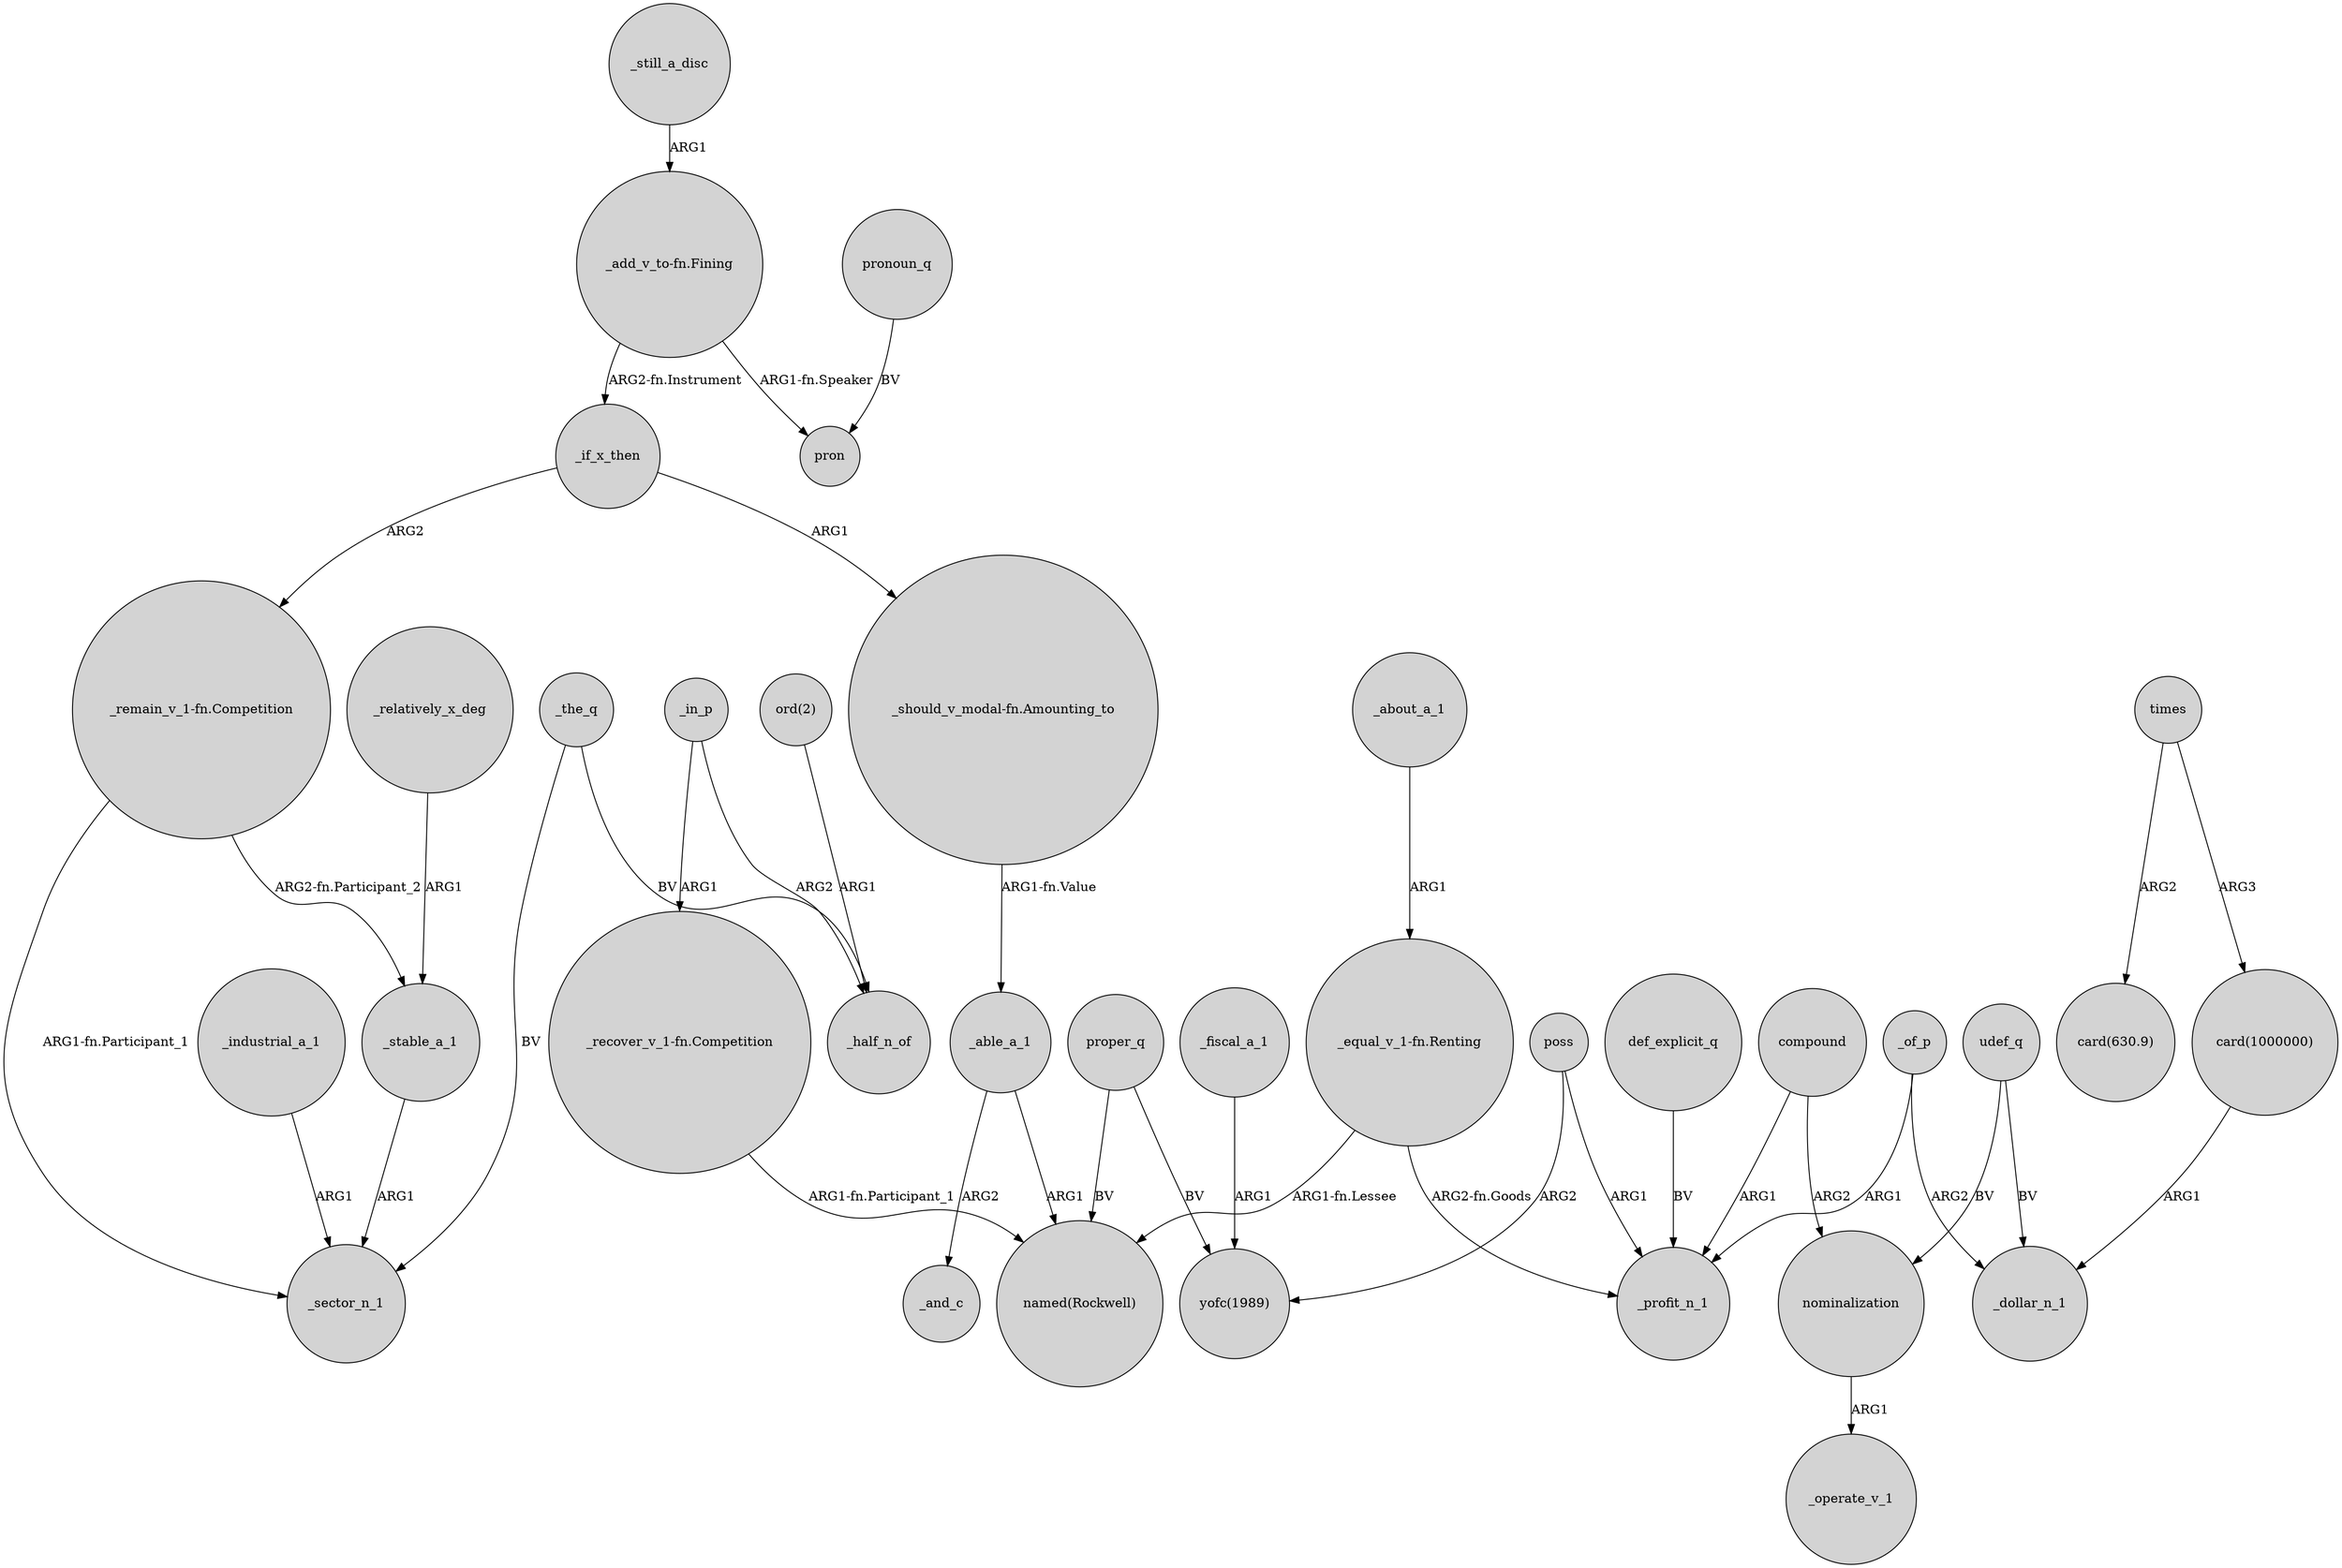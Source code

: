 digraph {
	node [shape=circle style=filled]
	_if_x_then -> "_remain_v_1-fn.Competition" [label=ARG2]
	_the_q -> _sector_n_1 [label=BV]
	def_explicit_q -> _profit_n_1 [label=BV]
	_in_p -> "_recover_v_1-fn.Competition" [label=ARG1]
	"ord(2)" -> _half_n_of [label=ARG1]
	_stable_a_1 -> _sector_n_1 [label=ARG1]
	udef_q -> nominalization [label=BV]
	nominalization -> _operate_v_1 [label=ARG1]
	times -> "card(1000000)" [label=ARG3]
	_industrial_a_1 -> _sector_n_1 [label=ARG1]
	times -> "card(630.9)" [label=ARG2]
	"_remain_v_1-fn.Competition" -> _stable_a_1 [label="ARG2-fn.Participant_2"]
	_relatively_x_deg -> _stable_a_1 [label=ARG1]
	"_equal_v_1-fn.Renting" -> _profit_n_1 [label="ARG2-fn.Goods"]
	_fiscal_a_1 -> "yofc(1989)" [label=ARG1]
	_able_a_1 -> _and_c [label=ARG2]
	compound -> nominalization [label=ARG2]
	"_add_v_to-fn.Fining" -> _if_x_then [label="ARG2-fn.Instrument"]
	_if_x_then -> "_should_v_modal-fn.Amounting_to" [label=ARG1]
	pronoun_q -> pron [label=BV]
	_about_a_1 -> "_equal_v_1-fn.Renting" [label=ARG1]
	poss -> _profit_n_1 [label=ARG1]
	_still_a_disc -> "_add_v_to-fn.Fining" [label=ARG1]
	_of_p -> _profit_n_1 [label=ARG1]
	proper_q -> "named(Rockwell)" [label=BV]
	compound -> _profit_n_1 [label=ARG1]
	udef_q -> _dollar_n_1 [label=BV]
	proper_q -> "yofc(1989)" [label=BV]
	"card(1000000)" -> _dollar_n_1 [label=ARG1]
	_the_q -> _half_n_of [label=BV]
	"_add_v_to-fn.Fining" -> pron [label="ARG1-fn.Speaker"]
	_in_p -> _half_n_of [label=ARG2]
	poss -> "yofc(1989)" [label=ARG2]
	"_should_v_modal-fn.Amounting_to" -> _able_a_1 [label="ARG1-fn.Value"]
	"_recover_v_1-fn.Competition" -> "named(Rockwell)" [label="ARG1-fn.Participant_1"]
	_of_p -> _dollar_n_1 [label=ARG2]
	_able_a_1 -> "named(Rockwell)" [label=ARG1]
	"_remain_v_1-fn.Competition" -> _sector_n_1 [label="ARG1-fn.Participant_1"]
	"_equal_v_1-fn.Renting" -> "named(Rockwell)" [label="ARG1-fn.Lessee"]
}
